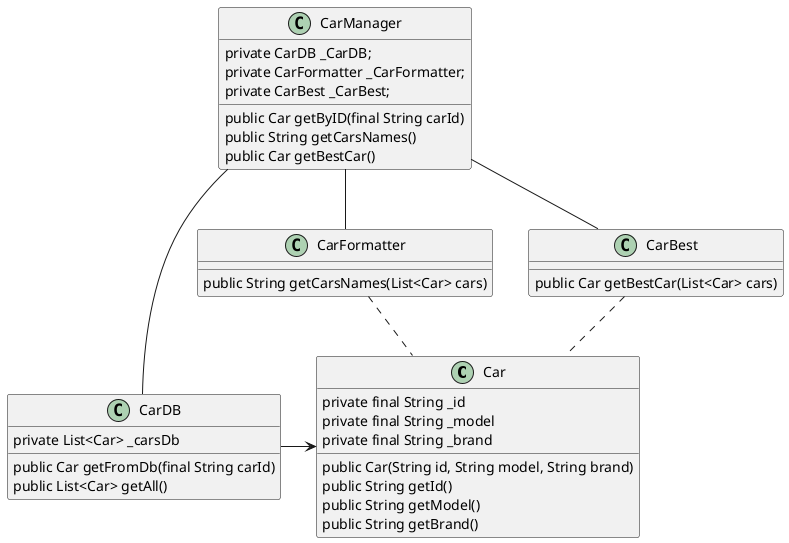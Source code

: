 @startuml

class Car
{
    private final String _id
    private final String _model
    private final String _brand

    public Car(String id, String model, String brand)
    public String getId()
    public String getModel()
    public String getBrand()

}

class CarManager
{
    private CarDB _CarDB;
    private CarFormatter _CarFormatter;
    private CarBest _CarBest;
    
    public Car getByID(final String carId)
    public String getCarsNames()
    public Car getBestCar()
}

class CarDB
{
    private List<Car> _carsDb

    public Car getFromDb(final String carId)
    public List<Car> getAll()
}

class CarFormatter
{
    public String getCarsNames(List<Car> cars)
}

class CarBest
{
    public Car getBestCar(List<Car> cars)
}

CarManager -- CarDB
CarManager -- CarBest
CarManager -- CarFormatter

CarBest -. Car
CarFormatter -. Car
CarDB -> Car

@enduml
